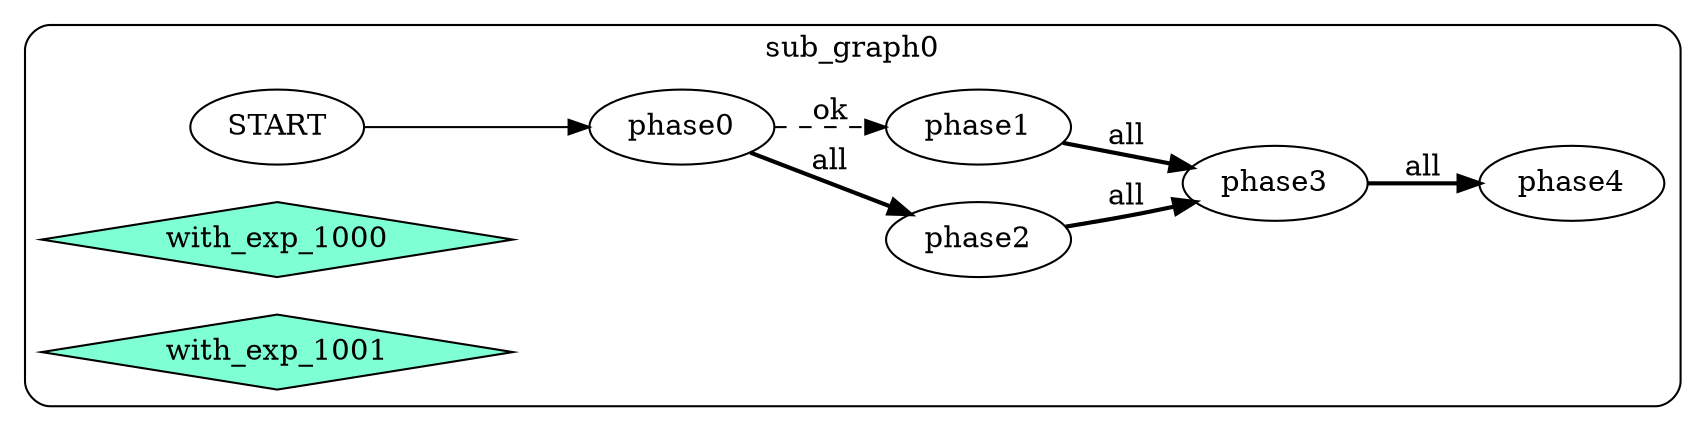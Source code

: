 digraph G {
    rankdir=LR;
  subgraph cluster_sub_graph0{
    style = rounded;
    label = "sub_graph0";
    sub_graph0__START__ [label="START"];
    sub_graph0_phase4 [label="phase4"];
    sub_graph0_phase0 [label="phase0"];
    sub_graph0_phase3 [label="phase3"];
    sub_graph0_phase2 [label="phase2"];
    sub_graph0_phase1 [label="phase1"];
    sub_graph0_with_exp_1000 [label="with_exp_1000" shape=diamond color=black fillcolor=aquamarine style=filled];
    sub_graph0_with_exp_1001 [label="with_exp_1001" shape=diamond color=black fillcolor=aquamarine style=filled];
    sub_graph0_phase3 -> sub_graph0_phase4 [style=bold label="all"];
    sub_graph0__START__ -> sub_graph0_phase0    sub_graph0_phase2 -> sub_graph0_phase3 [style=bold label="all"];
    sub_graph0_phase1 -> sub_graph0_phase3 [style=bold label="all"];
    sub_graph0_phase0 -> sub_graph0_phase2 [style=bold label="all"];
    sub_graph0_phase0 -> sub_graph0_phase1 [style=dashed label="ok"];
};
}
